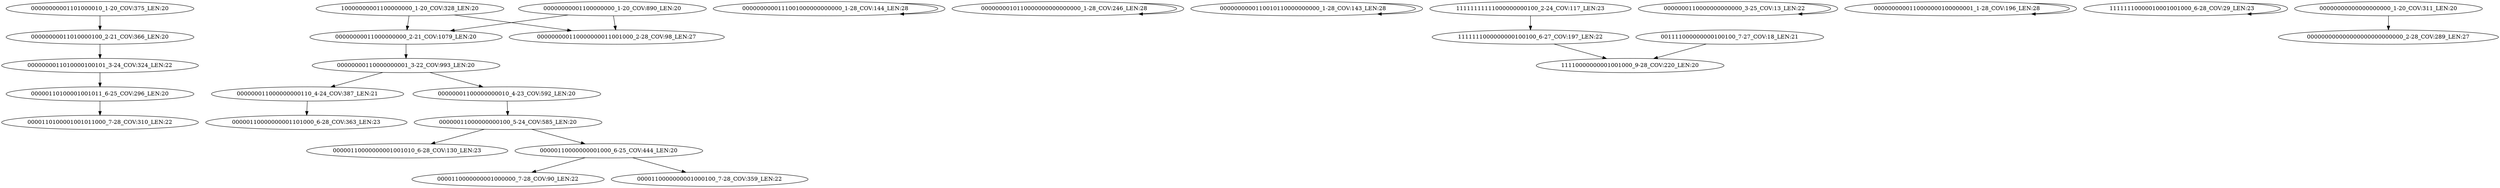 digraph G {
    "00000000001101000010_1-20_COV:375_LEN:20" -> "00000000011010000100_2-21_COV:366_LEN:20";
    "0000000011010000100101_3-24_COV:324_LEN:22" -> "00000110100001001011_6-25_COV:296_LEN:20";
    "000000011000000000110_4-24_COV:387_LEN:21" -> "00000110000000001101000_6-28_COV:363_LEN:23";
    "0000000000111001000000000000_1-28_COV:144_LEN:28" -> "0000000000111001000000000000_1-28_COV:144_LEN:28";
    "0000000010110000000000000000_1-28_COV:246_LEN:28" -> "0000000010110000000000000000_1-28_COV:246_LEN:28";
    "0000000000110010110000000000_1-28_COV:143_LEN:28" -> "0000000000110010110000000000_1-28_COV:143_LEN:28";
    "00000011000000000100_5-24_COV:585_LEN:20" -> "00000110000000001001010_6-28_COV:130_LEN:23";
    "00000011000000000100_5-24_COV:585_LEN:20" -> "00000110000000001000_6-25_COV:444_LEN:20";
    "00000000011000000000_2-21_COV:1079_LEN:20" -> "00000000110000000001_3-22_COV:993_LEN:20";
    "11111111111000000000100_2-24_COV:117_LEN:23" -> "1111111000000000100100_6-27_COV:197_LEN:22";
    "00000001100000000010_4-23_COV:592_LEN:20" -> "00000011000000000100_5-24_COV:585_LEN:20";
    "00000000110000000001_3-22_COV:993_LEN:20" -> "000000011000000000110_4-24_COV:387_LEN:21";
    "00000000110000000001_3-22_COV:993_LEN:20" -> "00000001100000000010_4-23_COV:592_LEN:20";
    "0000000110000000000000_3-25_COV:13_LEN:22" -> "0000000110000000000000_3-25_COV:13_LEN:22";
    "00000110100001001011_6-25_COV:296_LEN:20" -> "0000110100001001011000_7-28_COV:310_LEN:22";
    "001111000000000100100_7-27_COV:18_LEN:21" -> "11110000000001001000_9-28_COV:220_LEN:20";
    "1111111000000000100100_6-27_COV:197_LEN:22" -> "11110000000001001000_9-28_COV:220_LEN:20";
    "00000110000000001000_6-25_COV:444_LEN:20" -> "0000110000000001000000_7-28_COV:90_LEN:22";
    "00000110000000001000_6-25_COV:444_LEN:20" -> "0000110000000001000100_7-28_COV:359_LEN:22";
    "10000000001100000000_1-20_COV:328_LEN:20" -> "00000000011000000000_2-21_COV:1079_LEN:20";
    "10000000001100000000_1-20_COV:328_LEN:20" -> "000000000110000000011001000_2-28_COV:98_LEN:27";
    "00000000001100000000_1-20_COV:890_LEN:20" -> "00000000011000000000_2-21_COV:1079_LEN:20";
    "00000000001100000000_1-20_COV:890_LEN:20" -> "000000000110000000011001000_2-28_COV:98_LEN:27";
    "00000000011010000100_2-21_COV:366_LEN:20" -> "0000000011010000100101_3-24_COV:324_LEN:22";
    "0000000000110000000100000001_1-28_COV:196_LEN:28" -> "0000000000110000000100000001_1-28_COV:196_LEN:28";
    "11111110000010001001000_6-28_COV:29_LEN:23" -> "11111110000010001001000_6-28_COV:29_LEN:23";
    "00000000000000000000_1-20_COV:311_LEN:20" -> "000000000000000000000000000_2-28_COV:289_LEN:27";
}
